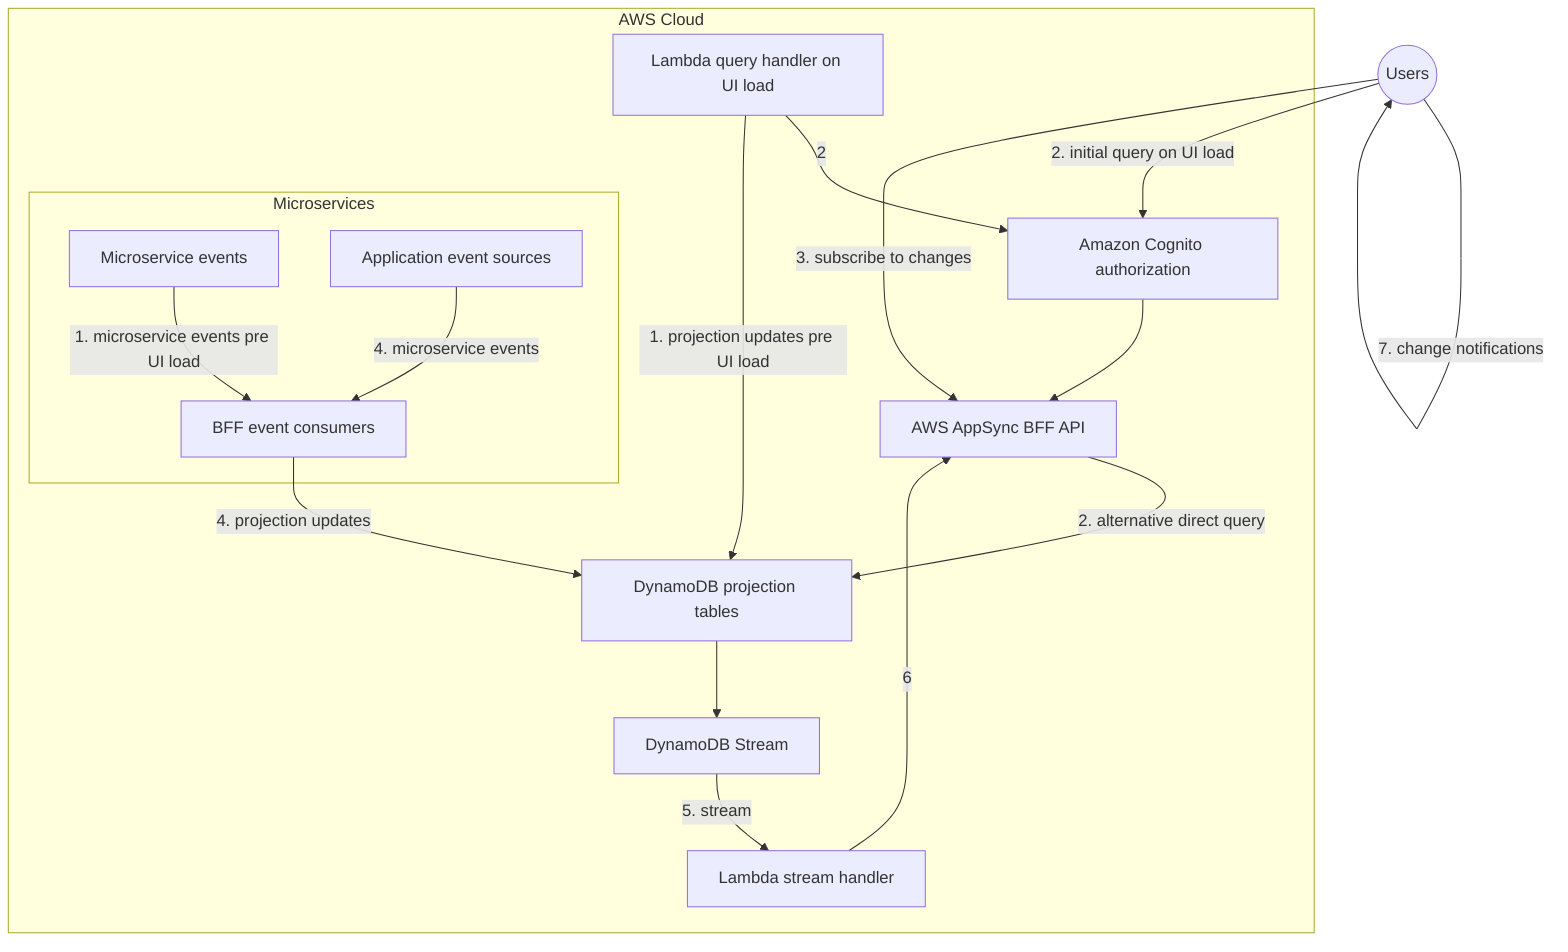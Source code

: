 graph TD
    Users((Users))
    subgraph AWS Cloud
        cognito:auth[Amazon Cognito authorization]
        appsync:api[AWS AppSync BFF API]
        dynamodb:projections[DynamoDB projection tables]
        lambda:query[Lambda query handler on UI load]
        lambda:stream[Lambda stream handler]
        dynamodb:stream[DynamoDB Stream]
        
        subgraph Microservices
            microservice:events[Microservice events]
            bff:consumers[BFF event consumers]
            app:sources[Application event sources]
        end
    end
    
    Users -->|2. initial query on UI load| cognito:auth
    Users -->|3. subscribe to changes| appsync:api
    Users -->|7. change notifications| Users
    
    cognito:auth --> appsync:api
    appsync:api -->|2. alternative direct query| dynamodb:projections
    
    lambda:query -->|2| cognito:auth
    lambda:query -->|1. projection updates pre UI load| dynamodb:projections
    
    microservice:events -->|1. microservice events pre UI load| bff:consumers
    app:sources -->|4. microservice events| bff:consumers
    
    bff:consumers -->|4. projection updates| dynamodb:projections
    
    dynamodb:projections --> dynamodb:stream
    dynamodb:stream -->|5. stream| lambda:stream
    lambda:stream -->|6| appsync:api